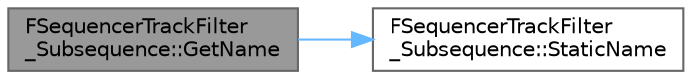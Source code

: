 digraph "FSequencerTrackFilter_Subsequence::GetName"
{
 // INTERACTIVE_SVG=YES
 // LATEX_PDF_SIZE
  bgcolor="transparent";
  edge [fontname=Helvetica,fontsize=10,labelfontname=Helvetica,labelfontsize=10];
  node [fontname=Helvetica,fontsize=10,shape=box,height=0.2,width=0.4];
  rankdir="LR";
  Node1 [id="Node000001",label="FSequencerTrackFilter\l_Subsequence::GetName",height=0.2,width=0.4,color="gray40", fillcolor="grey60", style="filled", fontcolor="black",tooltip=" "];
  Node1 -> Node2 [id="edge1_Node000001_Node000002",color="steelblue1",style="solid",tooltip=" "];
  Node2 [id="Node000002",label="FSequencerTrackFilter\l_Subsequence::StaticName",height=0.2,width=0.4,color="grey40", fillcolor="white", style="filled",URL="$d5/d9a/classFSequencerTrackFilter__Subsequence.html#aaed96b311c7c14abeb42d302edb43f68",tooltip=" "];
}
